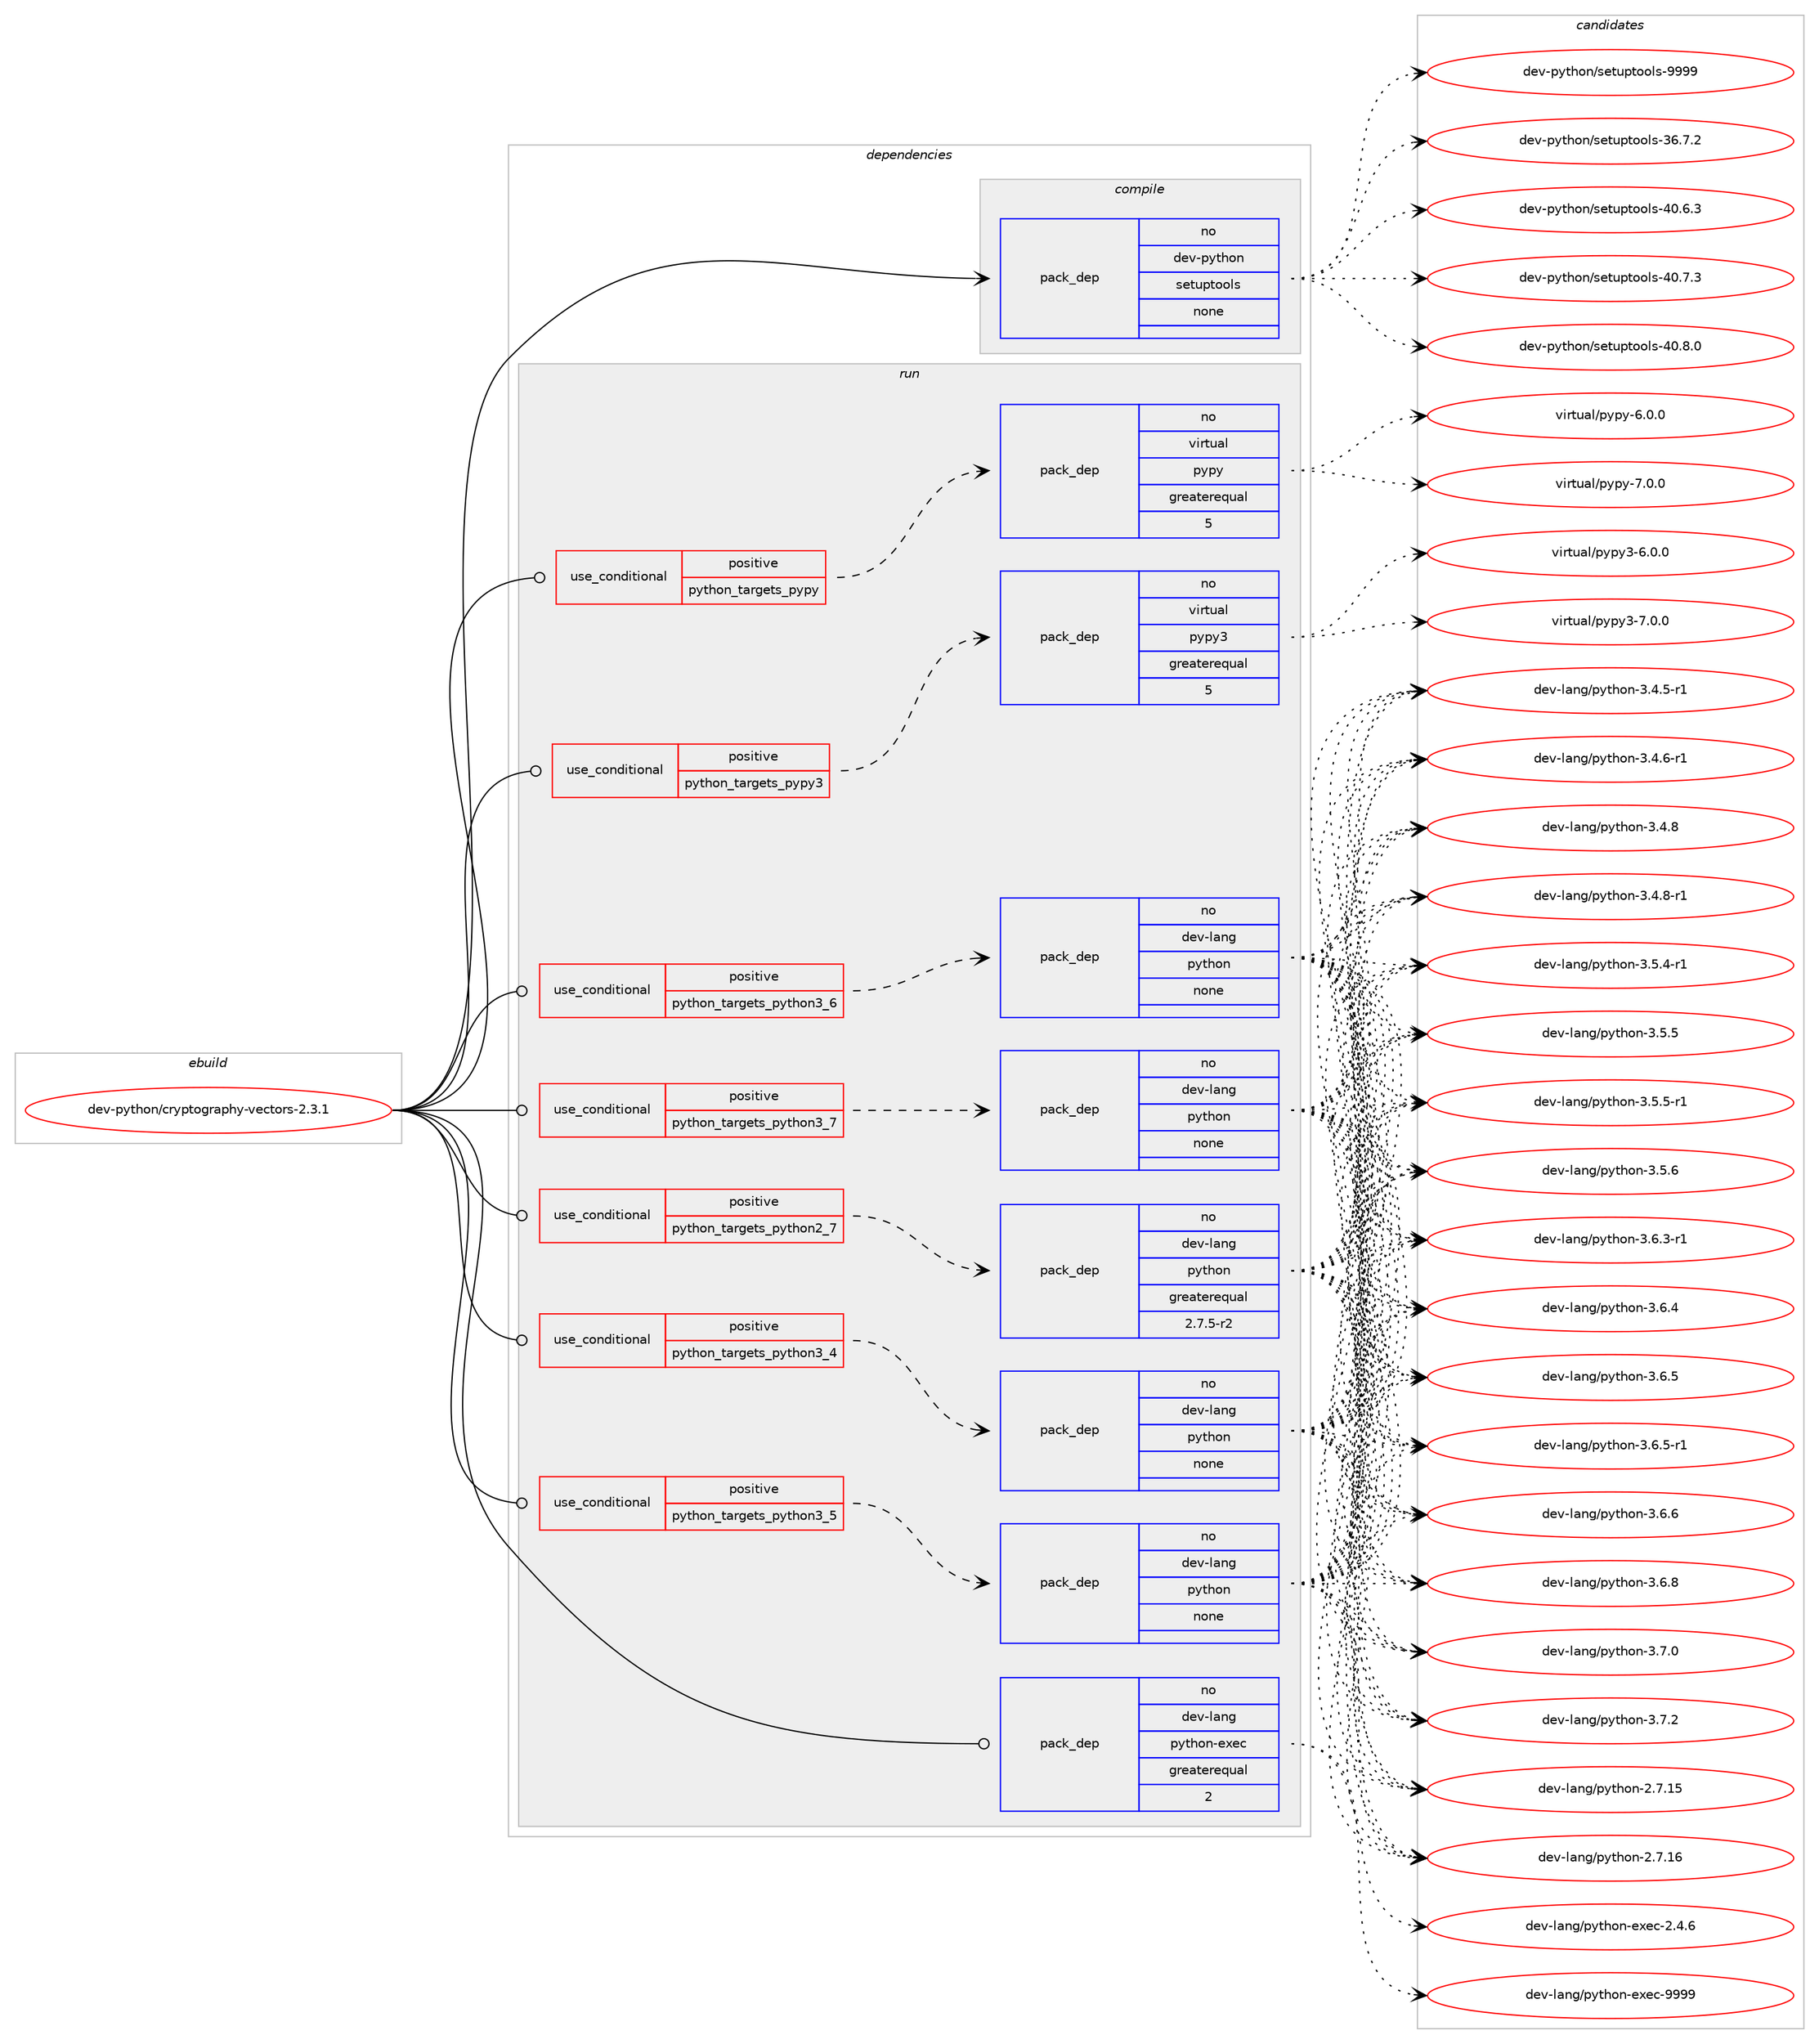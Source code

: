 digraph prolog {

# *************
# Graph options
# *************

newrank=true;
concentrate=true;
compound=true;
graph [rankdir=LR,fontname=Helvetica,fontsize=10,ranksep=1.5];#, ranksep=2.5, nodesep=0.2];
edge  [arrowhead=vee];
node  [fontname=Helvetica,fontsize=10];

# **********
# The ebuild
# **********

subgraph cluster_leftcol {
color=gray;
rank=same;
label=<<i>ebuild</i>>;
id [label="dev-python/cryptography-vectors-2.3.1", color=red, width=4, href="../dev-python/cryptography-vectors-2.3.1.svg"];
}

# ****************
# The dependencies
# ****************

subgraph cluster_midcol {
color=gray;
label=<<i>dependencies</i>>;
subgraph cluster_compile {
fillcolor="#eeeeee";
style=filled;
label=<<i>compile</i>>;
subgraph pack1008606 {
dependency1404733 [label=<<TABLE BORDER="0" CELLBORDER="1" CELLSPACING="0" CELLPADDING="4" WIDTH="220"><TR><TD ROWSPAN="6" CELLPADDING="30">pack_dep</TD></TR><TR><TD WIDTH="110">no</TD></TR><TR><TD>dev-python</TD></TR><TR><TD>setuptools</TD></TR><TR><TD>none</TD></TR><TR><TD></TD></TR></TABLE>>, shape=none, color=blue];
}
id:e -> dependency1404733:w [weight=20,style="solid",arrowhead="vee"];
}
subgraph cluster_compileandrun {
fillcolor="#eeeeee";
style=filled;
label=<<i>compile and run</i>>;
}
subgraph cluster_run {
fillcolor="#eeeeee";
style=filled;
label=<<i>run</i>>;
subgraph cond372882 {
dependency1404734 [label=<<TABLE BORDER="0" CELLBORDER="1" CELLSPACING="0" CELLPADDING="4"><TR><TD ROWSPAN="3" CELLPADDING="10">use_conditional</TD></TR><TR><TD>positive</TD></TR><TR><TD>python_targets_pypy</TD></TR></TABLE>>, shape=none, color=red];
subgraph pack1008607 {
dependency1404735 [label=<<TABLE BORDER="0" CELLBORDER="1" CELLSPACING="0" CELLPADDING="4" WIDTH="220"><TR><TD ROWSPAN="6" CELLPADDING="30">pack_dep</TD></TR><TR><TD WIDTH="110">no</TD></TR><TR><TD>virtual</TD></TR><TR><TD>pypy</TD></TR><TR><TD>greaterequal</TD></TR><TR><TD>5</TD></TR></TABLE>>, shape=none, color=blue];
}
dependency1404734:e -> dependency1404735:w [weight=20,style="dashed",arrowhead="vee"];
}
id:e -> dependency1404734:w [weight=20,style="solid",arrowhead="odot"];
subgraph cond372883 {
dependency1404736 [label=<<TABLE BORDER="0" CELLBORDER="1" CELLSPACING="0" CELLPADDING="4"><TR><TD ROWSPAN="3" CELLPADDING="10">use_conditional</TD></TR><TR><TD>positive</TD></TR><TR><TD>python_targets_pypy3</TD></TR></TABLE>>, shape=none, color=red];
subgraph pack1008608 {
dependency1404737 [label=<<TABLE BORDER="0" CELLBORDER="1" CELLSPACING="0" CELLPADDING="4" WIDTH="220"><TR><TD ROWSPAN="6" CELLPADDING="30">pack_dep</TD></TR><TR><TD WIDTH="110">no</TD></TR><TR><TD>virtual</TD></TR><TR><TD>pypy3</TD></TR><TR><TD>greaterequal</TD></TR><TR><TD>5</TD></TR></TABLE>>, shape=none, color=blue];
}
dependency1404736:e -> dependency1404737:w [weight=20,style="dashed",arrowhead="vee"];
}
id:e -> dependency1404736:w [weight=20,style="solid",arrowhead="odot"];
subgraph cond372884 {
dependency1404738 [label=<<TABLE BORDER="0" CELLBORDER="1" CELLSPACING="0" CELLPADDING="4"><TR><TD ROWSPAN="3" CELLPADDING="10">use_conditional</TD></TR><TR><TD>positive</TD></TR><TR><TD>python_targets_python2_7</TD></TR></TABLE>>, shape=none, color=red];
subgraph pack1008609 {
dependency1404739 [label=<<TABLE BORDER="0" CELLBORDER="1" CELLSPACING="0" CELLPADDING="4" WIDTH="220"><TR><TD ROWSPAN="6" CELLPADDING="30">pack_dep</TD></TR><TR><TD WIDTH="110">no</TD></TR><TR><TD>dev-lang</TD></TR><TR><TD>python</TD></TR><TR><TD>greaterequal</TD></TR><TR><TD>2.7.5-r2</TD></TR></TABLE>>, shape=none, color=blue];
}
dependency1404738:e -> dependency1404739:w [weight=20,style="dashed",arrowhead="vee"];
}
id:e -> dependency1404738:w [weight=20,style="solid",arrowhead="odot"];
subgraph cond372885 {
dependency1404740 [label=<<TABLE BORDER="0" CELLBORDER="1" CELLSPACING="0" CELLPADDING="4"><TR><TD ROWSPAN="3" CELLPADDING="10">use_conditional</TD></TR><TR><TD>positive</TD></TR><TR><TD>python_targets_python3_4</TD></TR></TABLE>>, shape=none, color=red];
subgraph pack1008610 {
dependency1404741 [label=<<TABLE BORDER="0" CELLBORDER="1" CELLSPACING="0" CELLPADDING="4" WIDTH="220"><TR><TD ROWSPAN="6" CELLPADDING="30">pack_dep</TD></TR><TR><TD WIDTH="110">no</TD></TR><TR><TD>dev-lang</TD></TR><TR><TD>python</TD></TR><TR><TD>none</TD></TR><TR><TD></TD></TR></TABLE>>, shape=none, color=blue];
}
dependency1404740:e -> dependency1404741:w [weight=20,style="dashed",arrowhead="vee"];
}
id:e -> dependency1404740:w [weight=20,style="solid",arrowhead="odot"];
subgraph cond372886 {
dependency1404742 [label=<<TABLE BORDER="0" CELLBORDER="1" CELLSPACING="0" CELLPADDING="4"><TR><TD ROWSPAN="3" CELLPADDING="10">use_conditional</TD></TR><TR><TD>positive</TD></TR><TR><TD>python_targets_python3_5</TD></TR></TABLE>>, shape=none, color=red];
subgraph pack1008611 {
dependency1404743 [label=<<TABLE BORDER="0" CELLBORDER="1" CELLSPACING="0" CELLPADDING="4" WIDTH="220"><TR><TD ROWSPAN="6" CELLPADDING="30">pack_dep</TD></TR><TR><TD WIDTH="110">no</TD></TR><TR><TD>dev-lang</TD></TR><TR><TD>python</TD></TR><TR><TD>none</TD></TR><TR><TD></TD></TR></TABLE>>, shape=none, color=blue];
}
dependency1404742:e -> dependency1404743:w [weight=20,style="dashed",arrowhead="vee"];
}
id:e -> dependency1404742:w [weight=20,style="solid",arrowhead="odot"];
subgraph cond372887 {
dependency1404744 [label=<<TABLE BORDER="0" CELLBORDER="1" CELLSPACING="0" CELLPADDING="4"><TR><TD ROWSPAN="3" CELLPADDING="10">use_conditional</TD></TR><TR><TD>positive</TD></TR><TR><TD>python_targets_python3_6</TD></TR></TABLE>>, shape=none, color=red];
subgraph pack1008612 {
dependency1404745 [label=<<TABLE BORDER="0" CELLBORDER="1" CELLSPACING="0" CELLPADDING="4" WIDTH="220"><TR><TD ROWSPAN="6" CELLPADDING="30">pack_dep</TD></TR><TR><TD WIDTH="110">no</TD></TR><TR><TD>dev-lang</TD></TR><TR><TD>python</TD></TR><TR><TD>none</TD></TR><TR><TD></TD></TR></TABLE>>, shape=none, color=blue];
}
dependency1404744:e -> dependency1404745:w [weight=20,style="dashed",arrowhead="vee"];
}
id:e -> dependency1404744:w [weight=20,style="solid",arrowhead="odot"];
subgraph cond372888 {
dependency1404746 [label=<<TABLE BORDER="0" CELLBORDER="1" CELLSPACING="0" CELLPADDING="4"><TR><TD ROWSPAN="3" CELLPADDING="10">use_conditional</TD></TR><TR><TD>positive</TD></TR><TR><TD>python_targets_python3_7</TD></TR></TABLE>>, shape=none, color=red];
subgraph pack1008613 {
dependency1404747 [label=<<TABLE BORDER="0" CELLBORDER="1" CELLSPACING="0" CELLPADDING="4" WIDTH="220"><TR><TD ROWSPAN="6" CELLPADDING="30">pack_dep</TD></TR><TR><TD WIDTH="110">no</TD></TR><TR><TD>dev-lang</TD></TR><TR><TD>python</TD></TR><TR><TD>none</TD></TR><TR><TD></TD></TR></TABLE>>, shape=none, color=blue];
}
dependency1404746:e -> dependency1404747:w [weight=20,style="dashed",arrowhead="vee"];
}
id:e -> dependency1404746:w [weight=20,style="solid",arrowhead="odot"];
subgraph pack1008614 {
dependency1404748 [label=<<TABLE BORDER="0" CELLBORDER="1" CELLSPACING="0" CELLPADDING="4" WIDTH="220"><TR><TD ROWSPAN="6" CELLPADDING="30">pack_dep</TD></TR><TR><TD WIDTH="110">no</TD></TR><TR><TD>dev-lang</TD></TR><TR><TD>python-exec</TD></TR><TR><TD>greaterequal</TD></TR><TR><TD>2</TD></TR></TABLE>>, shape=none, color=blue];
}
id:e -> dependency1404748:w [weight=20,style="solid",arrowhead="odot"];
}
}

# **************
# The candidates
# **************

subgraph cluster_choices {
rank=same;
color=gray;
label=<<i>candidates</i>>;

subgraph choice1008606 {
color=black;
nodesep=1;
choice100101118451121211161041111104711510111611711211611111110811545515446554650 [label="dev-python/setuptools-36.7.2", color=red, width=4,href="../dev-python/setuptools-36.7.2.svg"];
choice100101118451121211161041111104711510111611711211611111110811545524846544651 [label="dev-python/setuptools-40.6.3", color=red, width=4,href="../dev-python/setuptools-40.6.3.svg"];
choice100101118451121211161041111104711510111611711211611111110811545524846554651 [label="dev-python/setuptools-40.7.3", color=red, width=4,href="../dev-python/setuptools-40.7.3.svg"];
choice100101118451121211161041111104711510111611711211611111110811545524846564648 [label="dev-python/setuptools-40.8.0", color=red, width=4,href="../dev-python/setuptools-40.8.0.svg"];
choice10010111845112121116104111110471151011161171121161111111081154557575757 [label="dev-python/setuptools-9999", color=red, width=4,href="../dev-python/setuptools-9999.svg"];
dependency1404733:e -> choice100101118451121211161041111104711510111611711211611111110811545515446554650:w [style=dotted,weight="100"];
dependency1404733:e -> choice100101118451121211161041111104711510111611711211611111110811545524846544651:w [style=dotted,weight="100"];
dependency1404733:e -> choice100101118451121211161041111104711510111611711211611111110811545524846554651:w [style=dotted,weight="100"];
dependency1404733:e -> choice100101118451121211161041111104711510111611711211611111110811545524846564648:w [style=dotted,weight="100"];
dependency1404733:e -> choice10010111845112121116104111110471151011161171121161111111081154557575757:w [style=dotted,weight="100"];
}
subgraph choice1008607 {
color=black;
nodesep=1;
choice1181051141161179710847112121112121455446484648 [label="virtual/pypy-6.0.0", color=red, width=4,href="../virtual/pypy-6.0.0.svg"];
choice1181051141161179710847112121112121455546484648 [label="virtual/pypy-7.0.0", color=red, width=4,href="../virtual/pypy-7.0.0.svg"];
dependency1404735:e -> choice1181051141161179710847112121112121455446484648:w [style=dotted,weight="100"];
dependency1404735:e -> choice1181051141161179710847112121112121455546484648:w [style=dotted,weight="100"];
}
subgraph choice1008608 {
color=black;
nodesep=1;
choice118105114116117971084711212111212151455446484648 [label="virtual/pypy3-6.0.0", color=red, width=4,href="../virtual/pypy3-6.0.0.svg"];
choice118105114116117971084711212111212151455546484648 [label="virtual/pypy3-7.0.0", color=red, width=4,href="../virtual/pypy3-7.0.0.svg"];
dependency1404737:e -> choice118105114116117971084711212111212151455446484648:w [style=dotted,weight="100"];
dependency1404737:e -> choice118105114116117971084711212111212151455546484648:w [style=dotted,weight="100"];
}
subgraph choice1008609 {
color=black;
nodesep=1;
choice10010111845108971101034711212111610411111045504655464953 [label="dev-lang/python-2.7.15", color=red, width=4,href="../dev-lang/python-2.7.15.svg"];
choice10010111845108971101034711212111610411111045504655464954 [label="dev-lang/python-2.7.16", color=red, width=4,href="../dev-lang/python-2.7.16.svg"];
choice1001011184510897110103471121211161041111104551465246534511449 [label="dev-lang/python-3.4.5-r1", color=red, width=4,href="../dev-lang/python-3.4.5-r1.svg"];
choice1001011184510897110103471121211161041111104551465246544511449 [label="dev-lang/python-3.4.6-r1", color=red, width=4,href="../dev-lang/python-3.4.6-r1.svg"];
choice100101118451089711010347112121116104111110455146524656 [label="dev-lang/python-3.4.8", color=red, width=4,href="../dev-lang/python-3.4.8.svg"];
choice1001011184510897110103471121211161041111104551465246564511449 [label="dev-lang/python-3.4.8-r1", color=red, width=4,href="../dev-lang/python-3.4.8-r1.svg"];
choice1001011184510897110103471121211161041111104551465346524511449 [label="dev-lang/python-3.5.4-r1", color=red, width=4,href="../dev-lang/python-3.5.4-r1.svg"];
choice100101118451089711010347112121116104111110455146534653 [label="dev-lang/python-3.5.5", color=red, width=4,href="../dev-lang/python-3.5.5.svg"];
choice1001011184510897110103471121211161041111104551465346534511449 [label="dev-lang/python-3.5.5-r1", color=red, width=4,href="../dev-lang/python-3.5.5-r1.svg"];
choice100101118451089711010347112121116104111110455146534654 [label="dev-lang/python-3.5.6", color=red, width=4,href="../dev-lang/python-3.5.6.svg"];
choice1001011184510897110103471121211161041111104551465446514511449 [label="dev-lang/python-3.6.3-r1", color=red, width=4,href="../dev-lang/python-3.6.3-r1.svg"];
choice100101118451089711010347112121116104111110455146544652 [label="dev-lang/python-3.6.4", color=red, width=4,href="../dev-lang/python-3.6.4.svg"];
choice100101118451089711010347112121116104111110455146544653 [label="dev-lang/python-3.6.5", color=red, width=4,href="../dev-lang/python-3.6.5.svg"];
choice1001011184510897110103471121211161041111104551465446534511449 [label="dev-lang/python-3.6.5-r1", color=red, width=4,href="../dev-lang/python-3.6.5-r1.svg"];
choice100101118451089711010347112121116104111110455146544654 [label="dev-lang/python-3.6.6", color=red, width=4,href="../dev-lang/python-3.6.6.svg"];
choice100101118451089711010347112121116104111110455146544656 [label="dev-lang/python-3.6.8", color=red, width=4,href="../dev-lang/python-3.6.8.svg"];
choice100101118451089711010347112121116104111110455146554648 [label="dev-lang/python-3.7.0", color=red, width=4,href="../dev-lang/python-3.7.0.svg"];
choice100101118451089711010347112121116104111110455146554650 [label="dev-lang/python-3.7.2", color=red, width=4,href="../dev-lang/python-3.7.2.svg"];
dependency1404739:e -> choice10010111845108971101034711212111610411111045504655464953:w [style=dotted,weight="100"];
dependency1404739:e -> choice10010111845108971101034711212111610411111045504655464954:w [style=dotted,weight="100"];
dependency1404739:e -> choice1001011184510897110103471121211161041111104551465246534511449:w [style=dotted,weight="100"];
dependency1404739:e -> choice1001011184510897110103471121211161041111104551465246544511449:w [style=dotted,weight="100"];
dependency1404739:e -> choice100101118451089711010347112121116104111110455146524656:w [style=dotted,weight="100"];
dependency1404739:e -> choice1001011184510897110103471121211161041111104551465246564511449:w [style=dotted,weight="100"];
dependency1404739:e -> choice1001011184510897110103471121211161041111104551465346524511449:w [style=dotted,weight="100"];
dependency1404739:e -> choice100101118451089711010347112121116104111110455146534653:w [style=dotted,weight="100"];
dependency1404739:e -> choice1001011184510897110103471121211161041111104551465346534511449:w [style=dotted,weight="100"];
dependency1404739:e -> choice100101118451089711010347112121116104111110455146534654:w [style=dotted,weight="100"];
dependency1404739:e -> choice1001011184510897110103471121211161041111104551465446514511449:w [style=dotted,weight="100"];
dependency1404739:e -> choice100101118451089711010347112121116104111110455146544652:w [style=dotted,weight="100"];
dependency1404739:e -> choice100101118451089711010347112121116104111110455146544653:w [style=dotted,weight="100"];
dependency1404739:e -> choice1001011184510897110103471121211161041111104551465446534511449:w [style=dotted,weight="100"];
dependency1404739:e -> choice100101118451089711010347112121116104111110455146544654:w [style=dotted,weight="100"];
dependency1404739:e -> choice100101118451089711010347112121116104111110455146544656:w [style=dotted,weight="100"];
dependency1404739:e -> choice100101118451089711010347112121116104111110455146554648:w [style=dotted,weight="100"];
dependency1404739:e -> choice100101118451089711010347112121116104111110455146554650:w [style=dotted,weight="100"];
}
subgraph choice1008610 {
color=black;
nodesep=1;
choice10010111845108971101034711212111610411111045504655464953 [label="dev-lang/python-2.7.15", color=red, width=4,href="../dev-lang/python-2.7.15.svg"];
choice10010111845108971101034711212111610411111045504655464954 [label="dev-lang/python-2.7.16", color=red, width=4,href="../dev-lang/python-2.7.16.svg"];
choice1001011184510897110103471121211161041111104551465246534511449 [label="dev-lang/python-3.4.5-r1", color=red, width=4,href="../dev-lang/python-3.4.5-r1.svg"];
choice1001011184510897110103471121211161041111104551465246544511449 [label="dev-lang/python-3.4.6-r1", color=red, width=4,href="../dev-lang/python-3.4.6-r1.svg"];
choice100101118451089711010347112121116104111110455146524656 [label="dev-lang/python-3.4.8", color=red, width=4,href="../dev-lang/python-3.4.8.svg"];
choice1001011184510897110103471121211161041111104551465246564511449 [label="dev-lang/python-3.4.8-r1", color=red, width=4,href="../dev-lang/python-3.4.8-r1.svg"];
choice1001011184510897110103471121211161041111104551465346524511449 [label="dev-lang/python-3.5.4-r1", color=red, width=4,href="../dev-lang/python-3.5.4-r1.svg"];
choice100101118451089711010347112121116104111110455146534653 [label="dev-lang/python-3.5.5", color=red, width=4,href="../dev-lang/python-3.5.5.svg"];
choice1001011184510897110103471121211161041111104551465346534511449 [label="dev-lang/python-3.5.5-r1", color=red, width=4,href="../dev-lang/python-3.5.5-r1.svg"];
choice100101118451089711010347112121116104111110455146534654 [label="dev-lang/python-3.5.6", color=red, width=4,href="../dev-lang/python-3.5.6.svg"];
choice1001011184510897110103471121211161041111104551465446514511449 [label="dev-lang/python-3.6.3-r1", color=red, width=4,href="../dev-lang/python-3.6.3-r1.svg"];
choice100101118451089711010347112121116104111110455146544652 [label="dev-lang/python-3.6.4", color=red, width=4,href="../dev-lang/python-3.6.4.svg"];
choice100101118451089711010347112121116104111110455146544653 [label="dev-lang/python-3.6.5", color=red, width=4,href="../dev-lang/python-3.6.5.svg"];
choice1001011184510897110103471121211161041111104551465446534511449 [label="dev-lang/python-3.6.5-r1", color=red, width=4,href="../dev-lang/python-3.6.5-r1.svg"];
choice100101118451089711010347112121116104111110455146544654 [label="dev-lang/python-3.6.6", color=red, width=4,href="../dev-lang/python-3.6.6.svg"];
choice100101118451089711010347112121116104111110455146544656 [label="dev-lang/python-3.6.8", color=red, width=4,href="../dev-lang/python-3.6.8.svg"];
choice100101118451089711010347112121116104111110455146554648 [label="dev-lang/python-3.7.0", color=red, width=4,href="../dev-lang/python-3.7.0.svg"];
choice100101118451089711010347112121116104111110455146554650 [label="dev-lang/python-3.7.2", color=red, width=4,href="../dev-lang/python-3.7.2.svg"];
dependency1404741:e -> choice10010111845108971101034711212111610411111045504655464953:w [style=dotted,weight="100"];
dependency1404741:e -> choice10010111845108971101034711212111610411111045504655464954:w [style=dotted,weight="100"];
dependency1404741:e -> choice1001011184510897110103471121211161041111104551465246534511449:w [style=dotted,weight="100"];
dependency1404741:e -> choice1001011184510897110103471121211161041111104551465246544511449:w [style=dotted,weight="100"];
dependency1404741:e -> choice100101118451089711010347112121116104111110455146524656:w [style=dotted,weight="100"];
dependency1404741:e -> choice1001011184510897110103471121211161041111104551465246564511449:w [style=dotted,weight="100"];
dependency1404741:e -> choice1001011184510897110103471121211161041111104551465346524511449:w [style=dotted,weight="100"];
dependency1404741:e -> choice100101118451089711010347112121116104111110455146534653:w [style=dotted,weight="100"];
dependency1404741:e -> choice1001011184510897110103471121211161041111104551465346534511449:w [style=dotted,weight="100"];
dependency1404741:e -> choice100101118451089711010347112121116104111110455146534654:w [style=dotted,weight="100"];
dependency1404741:e -> choice1001011184510897110103471121211161041111104551465446514511449:w [style=dotted,weight="100"];
dependency1404741:e -> choice100101118451089711010347112121116104111110455146544652:w [style=dotted,weight="100"];
dependency1404741:e -> choice100101118451089711010347112121116104111110455146544653:w [style=dotted,weight="100"];
dependency1404741:e -> choice1001011184510897110103471121211161041111104551465446534511449:w [style=dotted,weight="100"];
dependency1404741:e -> choice100101118451089711010347112121116104111110455146544654:w [style=dotted,weight="100"];
dependency1404741:e -> choice100101118451089711010347112121116104111110455146544656:w [style=dotted,weight="100"];
dependency1404741:e -> choice100101118451089711010347112121116104111110455146554648:w [style=dotted,weight="100"];
dependency1404741:e -> choice100101118451089711010347112121116104111110455146554650:w [style=dotted,weight="100"];
}
subgraph choice1008611 {
color=black;
nodesep=1;
choice10010111845108971101034711212111610411111045504655464953 [label="dev-lang/python-2.7.15", color=red, width=4,href="../dev-lang/python-2.7.15.svg"];
choice10010111845108971101034711212111610411111045504655464954 [label="dev-lang/python-2.7.16", color=red, width=4,href="../dev-lang/python-2.7.16.svg"];
choice1001011184510897110103471121211161041111104551465246534511449 [label="dev-lang/python-3.4.5-r1", color=red, width=4,href="../dev-lang/python-3.4.5-r1.svg"];
choice1001011184510897110103471121211161041111104551465246544511449 [label="dev-lang/python-3.4.6-r1", color=red, width=4,href="../dev-lang/python-3.4.6-r1.svg"];
choice100101118451089711010347112121116104111110455146524656 [label="dev-lang/python-3.4.8", color=red, width=4,href="../dev-lang/python-3.4.8.svg"];
choice1001011184510897110103471121211161041111104551465246564511449 [label="dev-lang/python-3.4.8-r1", color=red, width=4,href="../dev-lang/python-3.4.8-r1.svg"];
choice1001011184510897110103471121211161041111104551465346524511449 [label="dev-lang/python-3.5.4-r1", color=red, width=4,href="../dev-lang/python-3.5.4-r1.svg"];
choice100101118451089711010347112121116104111110455146534653 [label="dev-lang/python-3.5.5", color=red, width=4,href="../dev-lang/python-3.5.5.svg"];
choice1001011184510897110103471121211161041111104551465346534511449 [label="dev-lang/python-3.5.5-r1", color=red, width=4,href="../dev-lang/python-3.5.5-r1.svg"];
choice100101118451089711010347112121116104111110455146534654 [label="dev-lang/python-3.5.6", color=red, width=4,href="../dev-lang/python-3.5.6.svg"];
choice1001011184510897110103471121211161041111104551465446514511449 [label="dev-lang/python-3.6.3-r1", color=red, width=4,href="../dev-lang/python-3.6.3-r1.svg"];
choice100101118451089711010347112121116104111110455146544652 [label="dev-lang/python-3.6.4", color=red, width=4,href="../dev-lang/python-3.6.4.svg"];
choice100101118451089711010347112121116104111110455146544653 [label="dev-lang/python-3.6.5", color=red, width=4,href="../dev-lang/python-3.6.5.svg"];
choice1001011184510897110103471121211161041111104551465446534511449 [label="dev-lang/python-3.6.5-r1", color=red, width=4,href="../dev-lang/python-3.6.5-r1.svg"];
choice100101118451089711010347112121116104111110455146544654 [label="dev-lang/python-3.6.6", color=red, width=4,href="../dev-lang/python-3.6.6.svg"];
choice100101118451089711010347112121116104111110455146544656 [label="dev-lang/python-3.6.8", color=red, width=4,href="../dev-lang/python-3.6.8.svg"];
choice100101118451089711010347112121116104111110455146554648 [label="dev-lang/python-3.7.0", color=red, width=4,href="../dev-lang/python-3.7.0.svg"];
choice100101118451089711010347112121116104111110455146554650 [label="dev-lang/python-3.7.2", color=red, width=4,href="../dev-lang/python-3.7.2.svg"];
dependency1404743:e -> choice10010111845108971101034711212111610411111045504655464953:w [style=dotted,weight="100"];
dependency1404743:e -> choice10010111845108971101034711212111610411111045504655464954:w [style=dotted,weight="100"];
dependency1404743:e -> choice1001011184510897110103471121211161041111104551465246534511449:w [style=dotted,weight="100"];
dependency1404743:e -> choice1001011184510897110103471121211161041111104551465246544511449:w [style=dotted,weight="100"];
dependency1404743:e -> choice100101118451089711010347112121116104111110455146524656:w [style=dotted,weight="100"];
dependency1404743:e -> choice1001011184510897110103471121211161041111104551465246564511449:w [style=dotted,weight="100"];
dependency1404743:e -> choice1001011184510897110103471121211161041111104551465346524511449:w [style=dotted,weight="100"];
dependency1404743:e -> choice100101118451089711010347112121116104111110455146534653:w [style=dotted,weight="100"];
dependency1404743:e -> choice1001011184510897110103471121211161041111104551465346534511449:w [style=dotted,weight="100"];
dependency1404743:e -> choice100101118451089711010347112121116104111110455146534654:w [style=dotted,weight="100"];
dependency1404743:e -> choice1001011184510897110103471121211161041111104551465446514511449:w [style=dotted,weight="100"];
dependency1404743:e -> choice100101118451089711010347112121116104111110455146544652:w [style=dotted,weight="100"];
dependency1404743:e -> choice100101118451089711010347112121116104111110455146544653:w [style=dotted,weight="100"];
dependency1404743:e -> choice1001011184510897110103471121211161041111104551465446534511449:w [style=dotted,weight="100"];
dependency1404743:e -> choice100101118451089711010347112121116104111110455146544654:w [style=dotted,weight="100"];
dependency1404743:e -> choice100101118451089711010347112121116104111110455146544656:w [style=dotted,weight="100"];
dependency1404743:e -> choice100101118451089711010347112121116104111110455146554648:w [style=dotted,weight="100"];
dependency1404743:e -> choice100101118451089711010347112121116104111110455146554650:w [style=dotted,weight="100"];
}
subgraph choice1008612 {
color=black;
nodesep=1;
choice10010111845108971101034711212111610411111045504655464953 [label="dev-lang/python-2.7.15", color=red, width=4,href="../dev-lang/python-2.7.15.svg"];
choice10010111845108971101034711212111610411111045504655464954 [label="dev-lang/python-2.7.16", color=red, width=4,href="../dev-lang/python-2.7.16.svg"];
choice1001011184510897110103471121211161041111104551465246534511449 [label="dev-lang/python-3.4.5-r1", color=red, width=4,href="../dev-lang/python-3.4.5-r1.svg"];
choice1001011184510897110103471121211161041111104551465246544511449 [label="dev-lang/python-3.4.6-r1", color=red, width=4,href="../dev-lang/python-3.4.6-r1.svg"];
choice100101118451089711010347112121116104111110455146524656 [label="dev-lang/python-3.4.8", color=red, width=4,href="../dev-lang/python-3.4.8.svg"];
choice1001011184510897110103471121211161041111104551465246564511449 [label="dev-lang/python-3.4.8-r1", color=red, width=4,href="../dev-lang/python-3.4.8-r1.svg"];
choice1001011184510897110103471121211161041111104551465346524511449 [label="dev-lang/python-3.5.4-r1", color=red, width=4,href="../dev-lang/python-3.5.4-r1.svg"];
choice100101118451089711010347112121116104111110455146534653 [label="dev-lang/python-3.5.5", color=red, width=4,href="../dev-lang/python-3.5.5.svg"];
choice1001011184510897110103471121211161041111104551465346534511449 [label="dev-lang/python-3.5.5-r1", color=red, width=4,href="../dev-lang/python-3.5.5-r1.svg"];
choice100101118451089711010347112121116104111110455146534654 [label="dev-lang/python-3.5.6", color=red, width=4,href="../dev-lang/python-3.5.6.svg"];
choice1001011184510897110103471121211161041111104551465446514511449 [label="dev-lang/python-3.6.3-r1", color=red, width=4,href="../dev-lang/python-3.6.3-r1.svg"];
choice100101118451089711010347112121116104111110455146544652 [label="dev-lang/python-3.6.4", color=red, width=4,href="../dev-lang/python-3.6.4.svg"];
choice100101118451089711010347112121116104111110455146544653 [label="dev-lang/python-3.6.5", color=red, width=4,href="../dev-lang/python-3.6.5.svg"];
choice1001011184510897110103471121211161041111104551465446534511449 [label="dev-lang/python-3.6.5-r1", color=red, width=4,href="../dev-lang/python-3.6.5-r1.svg"];
choice100101118451089711010347112121116104111110455146544654 [label="dev-lang/python-3.6.6", color=red, width=4,href="../dev-lang/python-3.6.6.svg"];
choice100101118451089711010347112121116104111110455146544656 [label="dev-lang/python-3.6.8", color=red, width=4,href="../dev-lang/python-3.6.8.svg"];
choice100101118451089711010347112121116104111110455146554648 [label="dev-lang/python-3.7.0", color=red, width=4,href="../dev-lang/python-3.7.0.svg"];
choice100101118451089711010347112121116104111110455146554650 [label="dev-lang/python-3.7.2", color=red, width=4,href="../dev-lang/python-3.7.2.svg"];
dependency1404745:e -> choice10010111845108971101034711212111610411111045504655464953:w [style=dotted,weight="100"];
dependency1404745:e -> choice10010111845108971101034711212111610411111045504655464954:w [style=dotted,weight="100"];
dependency1404745:e -> choice1001011184510897110103471121211161041111104551465246534511449:w [style=dotted,weight="100"];
dependency1404745:e -> choice1001011184510897110103471121211161041111104551465246544511449:w [style=dotted,weight="100"];
dependency1404745:e -> choice100101118451089711010347112121116104111110455146524656:w [style=dotted,weight="100"];
dependency1404745:e -> choice1001011184510897110103471121211161041111104551465246564511449:w [style=dotted,weight="100"];
dependency1404745:e -> choice1001011184510897110103471121211161041111104551465346524511449:w [style=dotted,weight="100"];
dependency1404745:e -> choice100101118451089711010347112121116104111110455146534653:w [style=dotted,weight="100"];
dependency1404745:e -> choice1001011184510897110103471121211161041111104551465346534511449:w [style=dotted,weight="100"];
dependency1404745:e -> choice100101118451089711010347112121116104111110455146534654:w [style=dotted,weight="100"];
dependency1404745:e -> choice1001011184510897110103471121211161041111104551465446514511449:w [style=dotted,weight="100"];
dependency1404745:e -> choice100101118451089711010347112121116104111110455146544652:w [style=dotted,weight="100"];
dependency1404745:e -> choice100101118451089711010347112121116104111110455146544653:w [style=dotted,weight="100"];
dependency1404745:e -> choice1001011184510897110103471121211161041111104551465446534511449:w [style=dotted,weight="100"];
dependency1404745:e -> choice100101118451089711010347112121116104111110455146544654:w [style=dotted,weight="100"];
dependency1404745:e -> choice100101118451089711010347112121116104111110455146544656:w [style=dotted,weight="100"];
dependency1404745:e -> choice100101118451089711010347112121116104111110455146554648:w [style=dotted,weight="100"];
dependency1404745:e -> choice100101118451089711010347112121116104111110455146554650:w [style=dotted,weight="100"];
}
subgraph choice1008613 {
color=black;
nodesep=1;
choice10010111845108971101034711212111610411111045504655464953 [label="dev-lang/python-2.7.15", color=red, width=4,href="../dev-lang/python-2.7.15.svg"];
choice10010111845108971101034711212111610411111045504655464954 [label="dev-lang/python-2.7.16", color=red, width=4,href="../dev-lang/python-2.7.16.svg"];
choice1001011184510897110103471121211161041111104551465246534511449 [label="dev-lang/python-3.4.5-r1", color=red, width=4,href="../dev-lang/python-3.4.5-r1.svg"];
choice1001011184510897110103471121211161041111104551465246544511449 [label="dev-lang/python-3.4.6-r1", color=red, width=4,href="../dev-lang/python-3.4.6-r1.svg"];
choice100101118451089711010347112121116104111110455146524656 [label="dev-lang/python-3.4.8", color=red, width=4,href="../dev-lang/python-3.4.8.svg"];
choice1001011184510897110103471121211161041111104551465246564511449 [label="dev-lang/python-3.4.8-r1", color=red, width=4,href="../dev-lang/python-3.4.8-r1.svg"];
choice1001011184510897110103471121211161041111104551465346524511449 [label="dev-lang/python-3.5.4-r1", color=red, width=4,href="../dev-lang/python-3.5.4-r1.svg"];
choice100101118451089711010347112121116104111110455146534653 [label="dev-lang/python-3.5.5", color=red, width=4,href="../dev-lang/python-3.5.5.svg"];
choice1001011184510897110103471121211161041111104551465346534511449 [label="dev-lang/python-3.5.5-r1", color=red, width=4,href="../dev-lang/python-3.5.5-r1.svg"];
choice100101118451089711010347112121116104111110455146534654 [label="dev-lang/python-3.5.6", color=red, width=4,href="../dev-lang/python-3.5.6.svg"];
choice1001011184510897110103471121211161041111104551465446514511449 [label="dev-lang/python-3.6.3-r1", color=red, width=4,href="../dev-lang/python-3.6.3-r1.svg"];
choice100101118451089711010347112121116104111110455146544652 [label="dev-lang/python-3.6.4", color=red, width=4,href="../dev-lang/python-3.6.4.svg"];
choice100101118451089711010347112121116104111110455146544653 [label="dev-lang/python-3.6.5", color=red, width=4,href="../dev-lang/python-3.6.5.svg"];
choice1001011184510897110103471121211161041111104551465446534511449 [label="dev-lang/python-3.6.5-r1", color=red, width=4,href="../dev-lang/python-3.6.5-r1.svg"];
choice100101118451089711010347112121116104111110455146544654 [label="dev-lang/python-3.6.6", color=red, width=4,href="../dev-lang/python-3.6.6.svg"];
choice100101118451089711010347112121116104111110455146544656 [label="dev-lang/python-3.6.8", color=red, width=4,href="../dev-lang/python-3.6.8.svg"];
choice100101118451089711010347112121116104111110455146554648 [label="dev-lang/python-3.7.0", color=red, width=4,href="../dev-lang/python-3.7.0.svg"];
choice100101118451089711010347112121116104111110455146554650 [label="dev-lang/python-3.7.2", color=red, width=4,href="../dev-lang/python-3.7.2.svg"];
dependency1404747:e -> choice10010111845108971101034711212111610411111045504655464953:w [style=dotted,weight="100"];
dependency1404747:e -> choice10010111845108971101034711212111610411111045504655464954:w [style=dotted,weight="100"];
dependency1404747:e -> choice1001011184510897110103471121211161041111104551465246534511449:w [style=dotted,weight="100"];
dependency1404747:e -> choice1001011184510897110103471121211161041111104551465246544511449:w [style=dotted,weight="100"];
dependency1404747:e -> choice100101118451089711010347112121116104111110455146524656:w [style=dotted,weight="100"];
dependency1404747:e -> choice1001011184510897110103471121211161041111104551465246564511449:w [style=dotted,weight="100"];
dependency1404747:e -> choice1001011184510897110103471121211161041111104551465346524511449:w [style=dotted,weight="100"];
dependency1404747:e -> choice100101118451089711010347112121116104111110455146534653:w [style=dotted,weight="100"];
dependency1404747:e -> choice1001011184510897110103471121211161041111104551465346534511449:w [style=dotted,weight="100"];
dependency1404747:e -> choice100101118451089711010347112121116104111110455146534654:w [style=dotted,weight="100"];
dependency1404747:e -> choice1001011184510897110103471121211161041111104551465446514511449:w [style=dotted,weight="100"];
dependency1404747:e -> choice100101118451089711010347112121116104111110455146544652:w [style=dotted,weight="100"];
dependency1404747:e -> choice100101118451089711010347112121116104111110455146544653:w [style=dotted,weight="100"];
dependency1404747:e -> choice1001011184510897110103471121211161041111104551465446534511449:w [style=dotted,weight="100"];
dependency1404747:e -> choice100101118451089711010347112121116104111110455146544654:w [style=dotted,weight="100"];
dependency1404747:e -> choice100101118451089711010347112121116104111110455146544656:w [style=dotted,weight="100"];
dependency1404747:e -> choice100101118451089711010347112121116104111110455146554648:w [style=dotted,weight="100"];
dependency1404747:e -> choice100101118451089711010347112121116104111110455146554650:w [style=dotted,weight="100"];
}
subgraph choice1008614 {
color=black;
nodesep=1;
choice1001011184510897110103471121211161041111104510112010199455046524654 [label="dev-lang/python-exec-2.4.6", color=red, width=4,href="../dev-lang/python-exec-2.4.6.svg"];
choice10010111845108971101034711212111610411111045101120101994557575757 [label="dev-lang/python-exec-9999", color=red, width=4,href="../dev-lang/python-exec-9999.svg"];
dependency1404748:e -> choice1001011184510897110103471121211161041111104510112010199455046524654:w [style=dotted,weight="100"];
dependency1404748:e -> choice10010111845108971101034711212111610411111045101120101994557575757:w [style=dotted,weight="100"];
}
}

}
